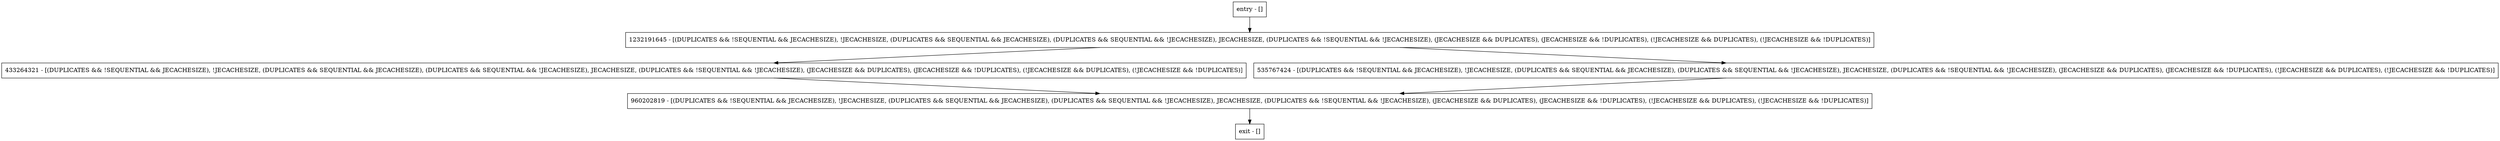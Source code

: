 digraph getSize {
node [shape=record];
entry [label="entry - []"];
exit [label="exit - []"];
433264321 [label="433264321 - [(DUPLICATES && !SEQUENTIAL && JECACHESIZE), !JECACHESIZE, (DUPLICATES && SEQUENTIAL && JECACHESIZE), (DUPLICATES && SEQUENTIAL && !JECACHESIZE), JECACHESIZE, (DUPLICATES && !SEQUENTIAL && !JECACHESIZE), (JECACHESIZE && DUPLICATES), (JECACHESIZE && !DUPLICATES), (!JECACHESIZE && DUPLICATES), (!JECACHESIZE && !DUPLICATES)]"];
1232191645 [label="1232191645 - [(DUPLICATES && !SEQUENTIAL && JECACHESIZE), !JECACHESIZE, (DUPLICATES && SEQUENTIAL && JECACHESIZE), (DUPLICATES && SEQUENTIAL && !JECACHESIZE), JECACHESIZE, (DUPLICATES && !SEQUENTIAL && !JECACHESIZE), (JECACHESIZE && DUPLICATES), (JECACHESIZE && !DUPLICATES), (!JECACHESIZE && DUPLICATES), (!JECACHESIZE && !DUPLICATES)]"];
960202819 [label="960202819 - [(DUPLICATES && !SEQUENTIAL && JECACHESIZE), !JECACHESIZE, (DUPLICATES && SEQUENTIAL && JECACHESIZE), (DUPLICATES && SEQUENTIAL && !JECACHESIZE), JECACHESIZE, (DUPLICATES && !SEQUENTIAL && !JECACHESIZE), (JECACHESIZE && DUPLICATES), (JECACHESIZE && !DUPLICATES), (!JECACHESIZE && DUPLICATES), (!JECACHESIZE && !DUPLICATES)]"];
535767424 [label="535767424 - [(DUPLICATES && !SEQUENTIAL && JECACHESIZE), !JECACHESIZE, (DUPLICATES && SEQUENTIAL && JECACHESIZE), (DUPLICATES && SEQUENTIAL && !JECACHESIZE), JECACHESIZE, (DUPLICATES && !SEQUENTIAL && !JECACHESIZE), (JECACHESIZE && DUPLICATES), (JECACHESIZE && !DUPLICATES), (!JECACHESIZE && DUPLICATES), (!JECACHESIZE && !DUPLICATES)]"];
entry;
exit;
entry -> 1232191645;
433264321 -> 960202819;
1232191645 -> 433264321;
1232191645 -> 535767424;
960202819 -> exit;
535767424 -> 960202819;
}
